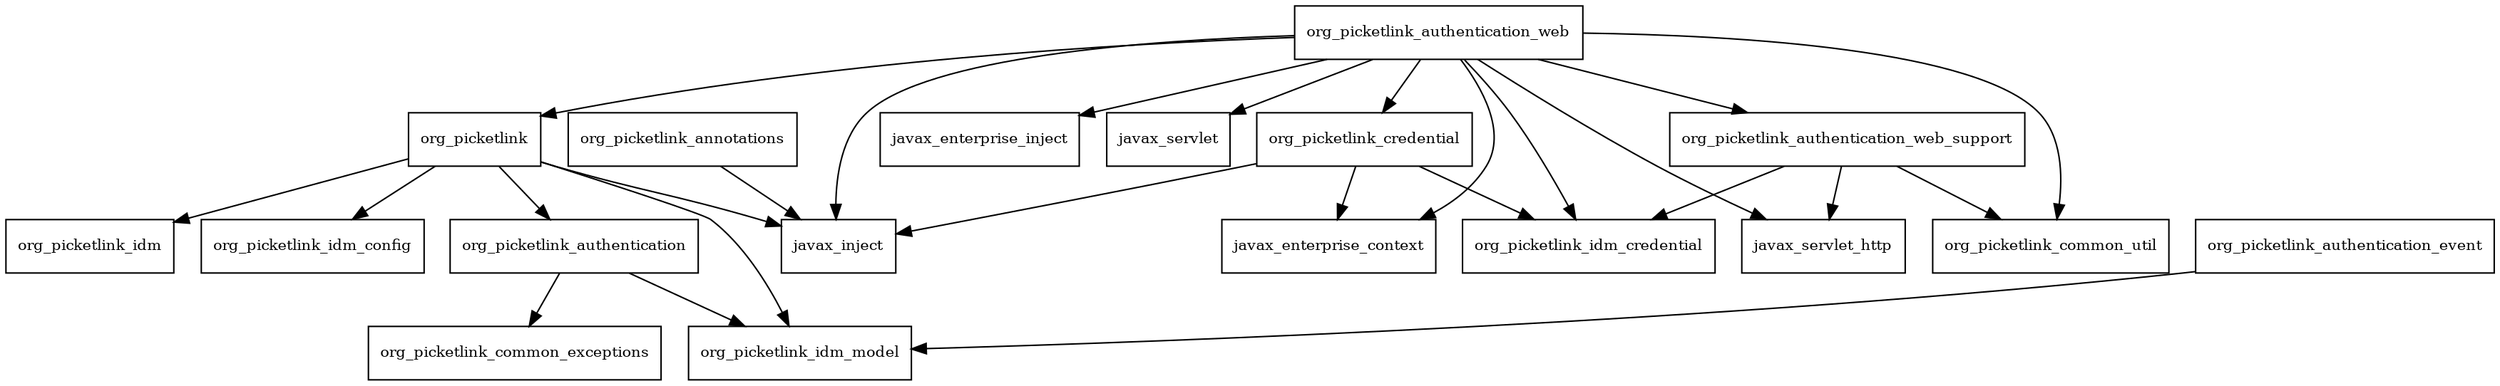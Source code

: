 digraph picketlink_api_2_5_3_SP10_redhat_1_package_dependencies {
  node [shape = box, fontsize=10.0];
  org_picketlink -> javax_inject;
  org_picketlink -> org_picketlink_authentication;
  org_picketlink -> org_picketlink_idm;
  org_picketlink -> org_picketlink_idm_config;
  org_picketlink -> org_picketlink_idm_model;
  org_picketlink_annotations -> javax_inject;
  org_picketlink_authentication -> org_picketlink_common_exceptions;
  org_picketlink_authentication -> org_picketlink_idm_model;
  org_picketlink_authentication_event -> org_picketlink_idm_model;
  org_picketlink_authentication_web -> javax_enterprise_context;
  org_picketlink_authentication_web -> javax_enterprise_inject;
  org_picketlink_authentication_web -> javax_inject;
  org_picketlink_authentication_web -> javax_servlet;
  org_picketlink_authentication_web -> javax_servlet_http;
  org_picketlink_authentication_web -> org_picketlink;
  org_picketlink_authentication_web -> org_picketlink_authentication_web_support;
  org_picketlink_authentication_web -> org_picketlink_common_util;
  org_picketlink_authentication_web -> org_picketlink_credential;
  org_picketlink_authentication_web -> org_picketlink_idm_credential;
  org_picketlink_authentication_web_support -> javax_servlet_http;
  org_picketlink_authentication_web_support -> org_picketlink_common_util;
  org_picketlink_authentication_web_support -> org_picketlink_idm_credential;
  org_picketlink_credential -> javax_enterprise_context;
  org_picketlink_credential -> javax_inject;
  org_picketlink_credential -> org_picketlink_idm_credential;
}

